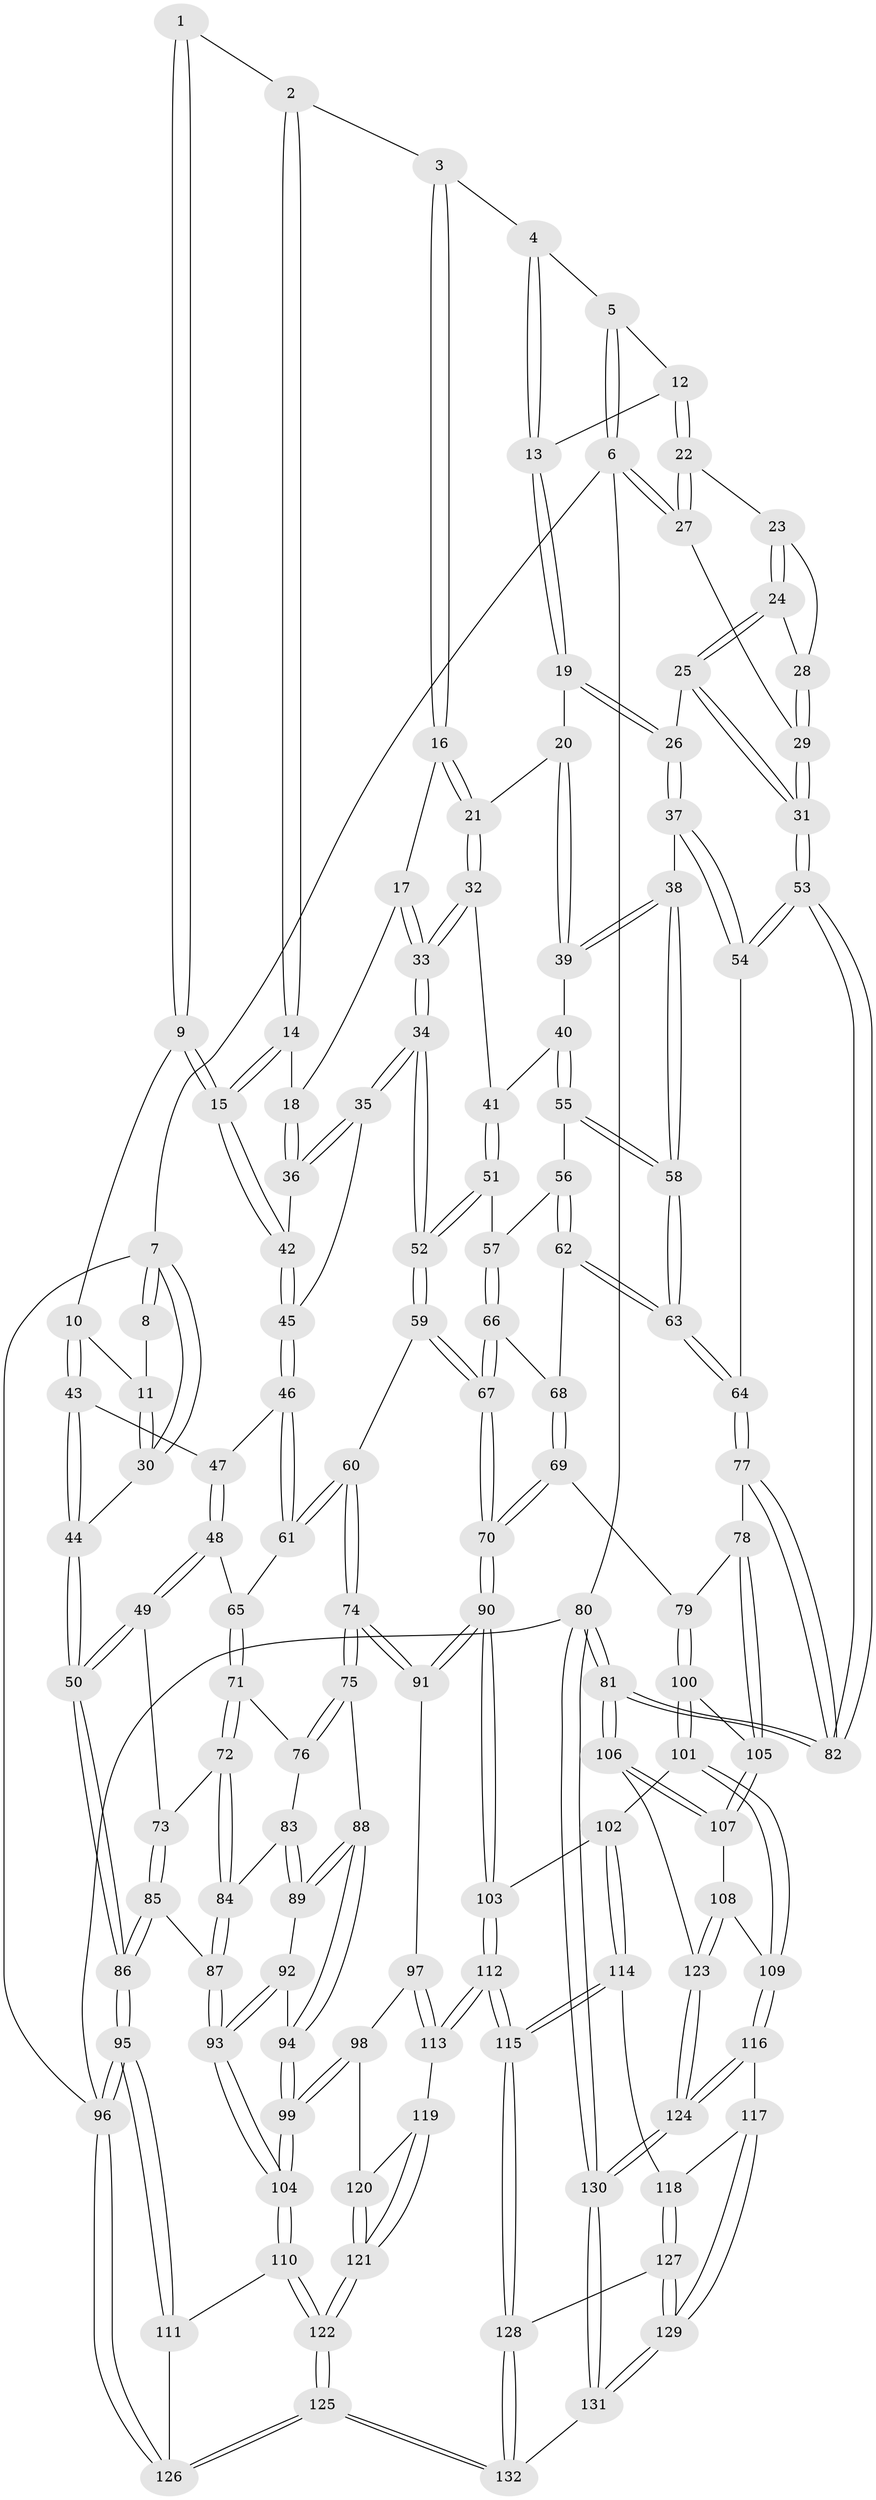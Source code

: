 // coarse degree distribution, {3: 0.09090909090909091, 5: 0.2878787878787879, 6: 0.18181818181818182, 4: 0.3484848484848485, 2: 0.015151515151515152, 7: 0.045454545454545456, 8: 0.030303030303030304}
// Generated by graph-tools (version 1.1) at 2025/21/03/04/25 18:21:28]
// undirected, 132 vertices, 327 edges
graph export_dot {
graph [start="1"]
  node [color=gray90,style=filled];
  1 [pos="+0.3079583780753908+0"];
  2 [pos="+0.3876170657816614+0"];
  3 [pos="+0.46914048602827163+0"];
  4 [pos="+0.6025226981928314+0"];
  5 [pos="+1+0"];
  6 [pos="+1+0"];
  7 [pos="+0+0"];
  8 [pos="+0+0"];
  9 [pos="+0.15017021648277104+0.18908659194980684"];
  10 [pos="+0.1370658330244119+0.19591129024136905"];
  11 [pos="+0.09228760273677093+0.14680088510430955"];
  12 [pos="+0.8486607341862201+0.11068175475143978"];
  13 [pos="+0.6995944288781949+0.047851945033586536"];
  14 [pos="+0.31807958101800826+0.22753696549504726"];
  15 [pos="+0.3024256704350378+0.23943550189471524"];
  16 [pos="+0.48553274991336254+0.1499760482470663"];
  17 [pos="+0.4539502742862625+0.19267157975089044"];
  18 [pos="+0.3743597770363647+0.22187443824606679"];
  19 [pos="+0.6817368745138724+0.19405316523740707"];
  20 [pos="+0.6662081297411935+0.2077744341858039"];
  21 [pos="+0.5933433084874332+0.22818157771911016"];
  22 [pos="+0.8572016730109483+0.11882677168380358"];
  23 [pos="+0.8579491714020706+0.12313690895791486"];
  24 [pos="+0.8580627483912958+0.18878493419079356"];
  25 [pos="+0.8404793389216775+0.2630646731876724"];
  26 [pos="+0.8332101674154618+0.2713765195887951"];
  27 [pos="+1+0"];
  28 [pos="+1+0.18072355804700982"];
  29 [pos="+1+0.21956162187233144"];
  30 [pos="+0+0"];
  31 [pos="+1+0.22108513787595416"];
  32 [pos="+0.5726940804218986+0.27488255382533894"];
  33 [pos="+0.47943532183618626+0.31527028684871805"];
  34 [pos="+0.4649372471175673+0.34123911787351824"];
  35 [pos="+0.4497549591532038+0.3333313341018335"];
  36 [pos="+0.4420258335957625+0.3256009812239529"];
  37 [pos="+0.8300952891581078+0.3280722616558118"];
  38 [pos="+0.8300928350917129+0.328080802695959"];
  39 [pos="+0.6789109242774091+0.3168156787431647"];
  40 [pos="+0.6665437401296787+0.3409596651287659"];
  41 [pos="+0.5977734500051216+0.3372586777186599"];
  42 [pos="+0.3038200739046665+0.249305380474416"];
  43 [pos="+0.13571955713200393+0.1976692848204139"];
  44 [pos="+0+0.3550757611463643"];
  45 [pos="+0.30488027464514006+0.3239563691568777"];
  46 [pos="+0.2934040474141537+0.3686340906119909"];
  47 [pos="+0.15219985793184782+0.2915476353394014"];
  48 [pos="+0.1434169239410753+0.4044323359225855"];
  49 [pos="+0.04476115084389607+0.43233030750838497"];
  50 [pos="+0+0.3880619541253066"];
  51 [pos="+0.5694062859043318+0.3979503528068353"];
  52 [pos="+0.46979578579494874+0.4042166904289724"];
  53 [pos="+1+0.33132244771668684"];
  54 [pos="+1+0.3383420939072704"];
  55 [pos="+0.6708863575604826+0.3543685831001342"];
  56 [pos="+0.671871795517749+0.37348338272628256"];
  57 [pos="+0.6057884293531929+0.4285113775940057"];
  58 [pos="+0.8282437051488181+0.36813410837909943"];
  59 [pos="+0.4199981949120653+0.4832073321288468"];
  60 [pos="+0.40921514894288874+0.4852951052421065"];
  61 [pos="+0.2924444377800628+0.3921324681836414"];
  62 [pos="+0.7343045295602291+0.44486943677269253"];
  63 [pos="+0.8339156848781417+0.4630293088902915"];
  64 [pos="+0.8346715063878989+0.46429014382356215"];
  65 [pos="+0.2009957461718125+0.43241612292827514"];
  66 [pos="+0.6125537581792777+0.4443218243764743"];
  67 [pos="+0.526905261919574+0.5652423046491027"];
  68 [pos="+0.6551927631166207+0.46754893203597175"];
  69 [pos="+0.6450408666720748+0.6092014736876102"];
  70 [pos="+0.5706592357420224+0.6322601709540286"];
  71 [pos="+0.20339971912492413+0.5042152515418243"];
  72 [pos="+0.14269093063760513+0.5378589583848563"];
  73 [pos="+0.1021920249618498+0.5301742562807213"];
  74 [pos="+0.33763185442839166+0.5727182269276232"];
  75 [pos="+0.29813689394795057+0.574428860894203"];
  76 [pos="+0.21273931534673887+0.5151602359290959"];
  77 [pos="+0.8426971877518822+0.5773780573235735"];
  78 [pos="+0.8268633724983688+0.5971338010643087"];
  79 [pos="+0.6936074403402763+0.6111671249061542"];
  80 [pos="+1+1"];
  81 [pos="+1+0.8597682389231527"];
  82 [pos="+1+0.6459141713439456"];
  83 [pos="+0.1849800851780658+0.5951060577729117"];
  84 [pos="+0.1514613488280709+0.5990261110661579"];
  85 [pos="+0.020065291889081602+0.6753695352227382"];
  86 [pos="+0+0.6566686039349563"];
  87 [pos="+0.08140212205692815+0.6977658755925717"];
  88 [pos="+0.25505559074076034+0.6111117617148385"];
  89 [pos="+0.2174372226241775+0.6136297337609206"];
  90 [pos="+0.542487345174404+0.707335217226532"];
  91 [pos="+0.37407140579803017+0.708147507580602"];
  92 [pos="+0.1963671871911024+0.6373552842962656"];
  93 [pos="+0.09759970436132173+0.710549733439502"];
  94 [pos="+0.2396291749922978+0.684218693210911"];
  95 [pos="+0+1"];
  96 [pos="+0+1"];
  97 [pos="+0.3599512974441407+0.7248356119923159"];
  98 [pos="+0.27915079923274577+0.7860637676316737"];
  99 [pos="+0.22687119009968662+0.7927618795153487"];
  100 [pos="+0.6972243820452899+0.7589774438840688"];
  101 [pos="+0.6737307602315327+0.8024880235182884"];
  102 [pos="+0.6484548619187369+0.7979219121435055"];
  103 [pos="+0.5543965213483212+0.7437422699208784"];
  104 [pos="+0.18769264779072617+0.8088913911010225"];
  105 [pos="+0.8271079994221026+0.6363487633380002"];
  106 [pos="+1+0.8442522941820789"];
  107 [pos="+0.8447541373326122+0.7346031524656178"];
  108 [pos="+0.7825090034450926+0.853720934223171"];
  109 [pos="+0.736171103486682+0.8443463796858627"];
  110 [pos="+0.1846273994379223+0.8182170450189685"];
  111 [pos="+0.1594638134742606+0.8416577259927428"];
  112 [pos="+0.48635659199543074+0.8892587804375918"];
  113 [pos="+0.47329230989668586+0.8909103467050292"];
  114 [pos="+0.6136104222345957+0.8995343264774122"];
  115 [pos="+0.48673368393404354+0.8896567046883804"];
  116 [pos="+0.6536548704762963+0.9398998275474676"];
  117 [pos="+0.6499144474374594+0.9412138877762869"];
  118 [pos="+0.6347926208846593+0.9331849988728969"];
  119 [pos="+0.45280454998251457+0.8982103560528564"];
  120 [pos="+0.3332407241256596+0.8415107268498636"];
  121 [pos="+0.33414084552260465+1"];
  122 [pos="+0.31127998611713537+1"];
  123 [pos="+0.8188985032627929+0.9146086775195975"];
  124 [pos="+0.8099560023845385+1"];
  125 [pos="+0.2961028053751382+1"];
  126 [pos="+0.15660998580856653+1"];
  127 [pos="+0.5655991797172499+0.9617865963729131"];
  128 [pos="+0.508197293836947+0.9307718389675422"];
  129 [pos="+0.6273569259388052+1"];
  130 [pos="+0.8446482175638899+1"];
  131 [pos="+0.6484144418480792+1"];
  132 [pos="+0.48916674593079285+1"];
  1 -- 2;
  1 -- 9;
  1 -- 9;
  2 -- 3;
  2 -- 14;
  2 -- 14;
  3 -- 4;
  3 -- 16;
  3 -- 16;
  4 -- 5;
  4 -- 13;
  4 -- 13;
  5 -- 6;
  5 -- 6;
  5 -- 12;
  6 -- 7;
  6 -- 27;
  6 -- 27;
  6 -- 80;
  7 -- 8;
  7 -- 8;
  7 -- 30;
  7 -- 30;
  7 -- 96;
  8 -- 11;
  9 -- 10;
  9 -- 15;
  9 -- 15;
  10 -- 11;
  10 -- 43;
  10 -- 43;
  11 -- 30;
  11 -- 30;
  12 -- 13;
  12 -- 22;
  12 -- 22;
  13 -- 19;
  13 -- 19;
  14 -- 15;
  14 -- 15;
  14 -- 18;
  15 -- 42;
  15 -- 42;
  16 -- 17;
  16 -- 21;
  16 -- 21;
  17 -- 18;
  17 -- 33;
  17 -- 33;
  18 -- 36;
  18 -- 36;
  19 -- 20;
  19 -- 26;
  19 -- 26;
  20 -- 21;
  20 -- 39;
  20 -- 39;
  21 -- 32;
  21 -- 32;
  22 -- 23;
  22 -- 27;
  22 -- 27;
  23 -- 24;
  23 -- 24;
  23 -- 28;
  24 -- 25;
  24 -- 25;
  24 -- 28;
  25 -- 26;
  25 -- 31;
  25 -- 31;
  26 -- 37;
  26 -- 37;
  27 -- 29;
  28 -- 29;
  28 -- 29;
  29 -- 31;
  29 -- 31;
  30 -- 44;
  31 -- 53;
  31 -- 53;
  32 -- 33;
  32 -- 33;
  32 -- 41;
  33 -- 34;
  33 -- 34;
  34 -- 35;
  34 -- 35;
  34 -- 52;
  34 -- 52;
  35 -- 36;
  35 -- 36;
  35 -- 45;
  36 -- 42;
  37 -- 38;
  37 -- 54;
  37 -- 54;
  38 -- 39;
  38 -- 39;
  38 -- 58;
  38 -- 58;
  39 -- 40;
  40 -- 41;
  40 -- 55;
  40 -- 55;
  41 -- 51;
  41 -- 51;
  42 -- 45;
  42 -- 45;
  43 -- 44;
  43 -- 44;
  43 -- 47;
  44 -- 50;
  44 -- 50;
  45 -- 46;
  45 -- 46;
  46 -- 47;
  46 -- 61;
  46 -- 61;
  47 -- 48;
  47 -- 48;
  48 -- 49;
  48 -- 49;
  48 -- 65;
  49 -- 50;
  49 -- 50;
  49 -- 73;
  50 -- 86;
  50 -- 86;
  51 -- 52;
  51 -- 52;
  51 -- 57;
  52 -- 59;
  52 -- 59;
  53 -- 54;
  53 -- 54;
  53 -- 82;
  53 -- 82;
  54 -- 64;
  55 -- 56;
  55 -- 58;
  55 -- 58;
  56 -- 57;
  56 -- 62;
  56 -- 62;
  57 -- 66;
  57 -- 66;
  58 -- 63;
  58 -- 63;
  59 -- 60;
  59 -- 67;
  59 -- 67;
  60 -- 61;
  60 -- 61;
  60 -- 74;
  60 -- 74;
  61 -- 65;
  62 -- 63;
  62 -- 63;
  62 -- 68;
  63 -- 64;
  63 -- 64;
  64 -- 77;
  64 -- 77;
  65 -- 71;
  65 -- 71;
  66 -- 67;
  66 -- 67;
  66 -- 68;
  67 -- 70;
  67 -- 70;
  68 -- 69;
  68 -- 69;
  69 -- 70;
  69 -- 70;
  69 -- 79;
  70 -- 90;
  70 -- 90;
  71 -- 72;
  71 -- 72;
  71 -- 76;
  72 -- 73;
  72 -- 84;
  72 -- 84;
  73 -- 85;
  73 -- 85;
  74 -- 75;
  74 -- 75;
  74 -- 91;
  74 -- 91;
  75 -- 76;
  75 -- 76;
  75 -- 88;
  76 -- 83;
  77 -- 78;
  77 -- 82;
  77 -- 82;
  78 -- 79;
  78 -- 105;
  78 -- 105;
  79 -- 100;
  79 -- 100;
  80 -- 81;
  80 -- 81;
  80 -- 130;
  80 -- 130;
  80 -- 96;
  81 -- 82;
  81 -- 82;
  81 -- 106;
  81 -- 106;
  83 -- 84;
  83 -- 89;
  83 -- 89;
  84 -- 87;
  84 -- 87;
  85 -- 86;
  85 -- 86;
  85 -- 87;
  86 -- 95;
  86 -- 95;
  87 -- 93;
  87 -- 93;
  88 -- 89;
  88 -- 89;
  88 -- 94;
  88 -- 94;
  89 -- 92;
  90 -- 91;
  90 -- 91;
  90 -- 103;
  90 -- 103;
  91 -- 97;
  92 -- 93;
  92 -- 93;
  92 -- 94;
  93 -- 104;
  93 -- 104;
  94 -- 99;
  94 -- 99;
  95 -- 96;
  95 -- 96;
  95 -- 111;
  95 -- 111;
  96 -- 126;
  96 -- 126;
  97 -- 98;
  97 -- 113;
  97 -- 113;
  98 -- 99;
  98 -- 99;
  98 -- 120;
  99 -- 104;
  99 -- 104;
  100 -- 101;
  100 -- 101;
  100 -- 105;
  101 -- 102;
  101 -- 109;
  101 -- 109;
  102 -- 103;
  102 -- 114;
  102 -- 114;
  103 -- 112;
  103 -- 112;
  104 -- 110;
  104 -- 110;
  105 -- 107;
  105 -- 107;
  106 -- 107;
  106 -- 107;
  106 -- 123;
  107 -- 108;
  108 -- 109;
  108 -- 123;
  108 -- 123;
  109 -- 116;
  109 -- 116;
  110 -- 111;
  110 -- 122;
  110 -- 122;
  111 -- 126;
  112 -- 113;
  112 -- 113;
  112 -- 115;
  112 -- 115;
  113 -- 119;
  114 -- 115;
  114 -- 115;
  114 -- 118;
  115 -- 128;
  115 -- 128;
  116 -- 117;
  116 -- 124;
  116 -- 124;
  117 -- 118;
  117 -- 129;
  117 -- 129;
  118 -- 127;
  118 -- 127;
  119 -- 120;
  119 -- 121;
  119 -- 121;
  120 -- 121;
  120 -- 121;
  121 -- 122;
  121 -- 122;
  122 -- 125;
  122 -- 125;
  123 -- 124;
  123 -- 124;
  124 -- 130;
  124 -- 130;
  125 -- 126;
  125 -- 126;
  125 -- 132;
  125 -- 132;
  127 -- 128;
  127 -- 129;
  127 -- 129;
  128 -- 132;
  128 -- 132;
  129 -- 131;
  129 -- 131;
  130 -- 131;
  130 -- 131;
  131 -- 132;
}
